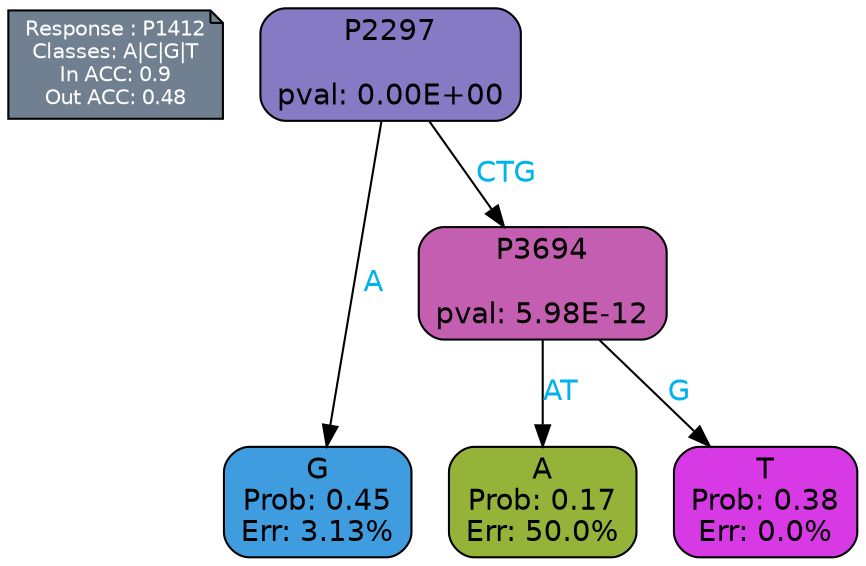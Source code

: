 digraph Tree {
node [shape=box, style="filled, rounded", color="black", fontname=helvetica] ;
graph [ranksep=equally, splines=polylines, bgcolor=transparent, dpi=600] ;
edge [fontname=helvetica] ;
LEGEND [label="Response : P1412
Classes: A|C|G|T
In ACC: 0.9
Out ACC: 0.48
",shape=note,align=left,style=filled,fillcolor="slategray",fontcolor="white",fontsize=10];1 [label="P2297

pval: 0.00E+00", fillcolor="#877ac5"] ;
2 [label="G
Prob: 0.45
Err: 3.13%", fillcolor="#3e9cdf"] ;
3 [label="P3694

pval: 5.98E-12", fillcolor="#c35eb0"] ;
4 [label="A
Prob: 0.17
Err: 50.0%", fillcolor="#96b339"] ;
5 [label="T
Prob: 0.38
Err: 0.0%", fillcolor="#d739e5"] ;
1 -> 2 [label="A",fontcolor=deepskyblue2] ;
1 -> 3 [label="CTG",fontcolor=deepskyblue2] ;
3 -> 4 [label="AT",fontcolor=deepskyblue2] ;
3 -> 5 [label="G",fontcolor=deepskyblue2] ;
{rank = same; 2;4;5;}{rank = same; LEGEND;1;}}